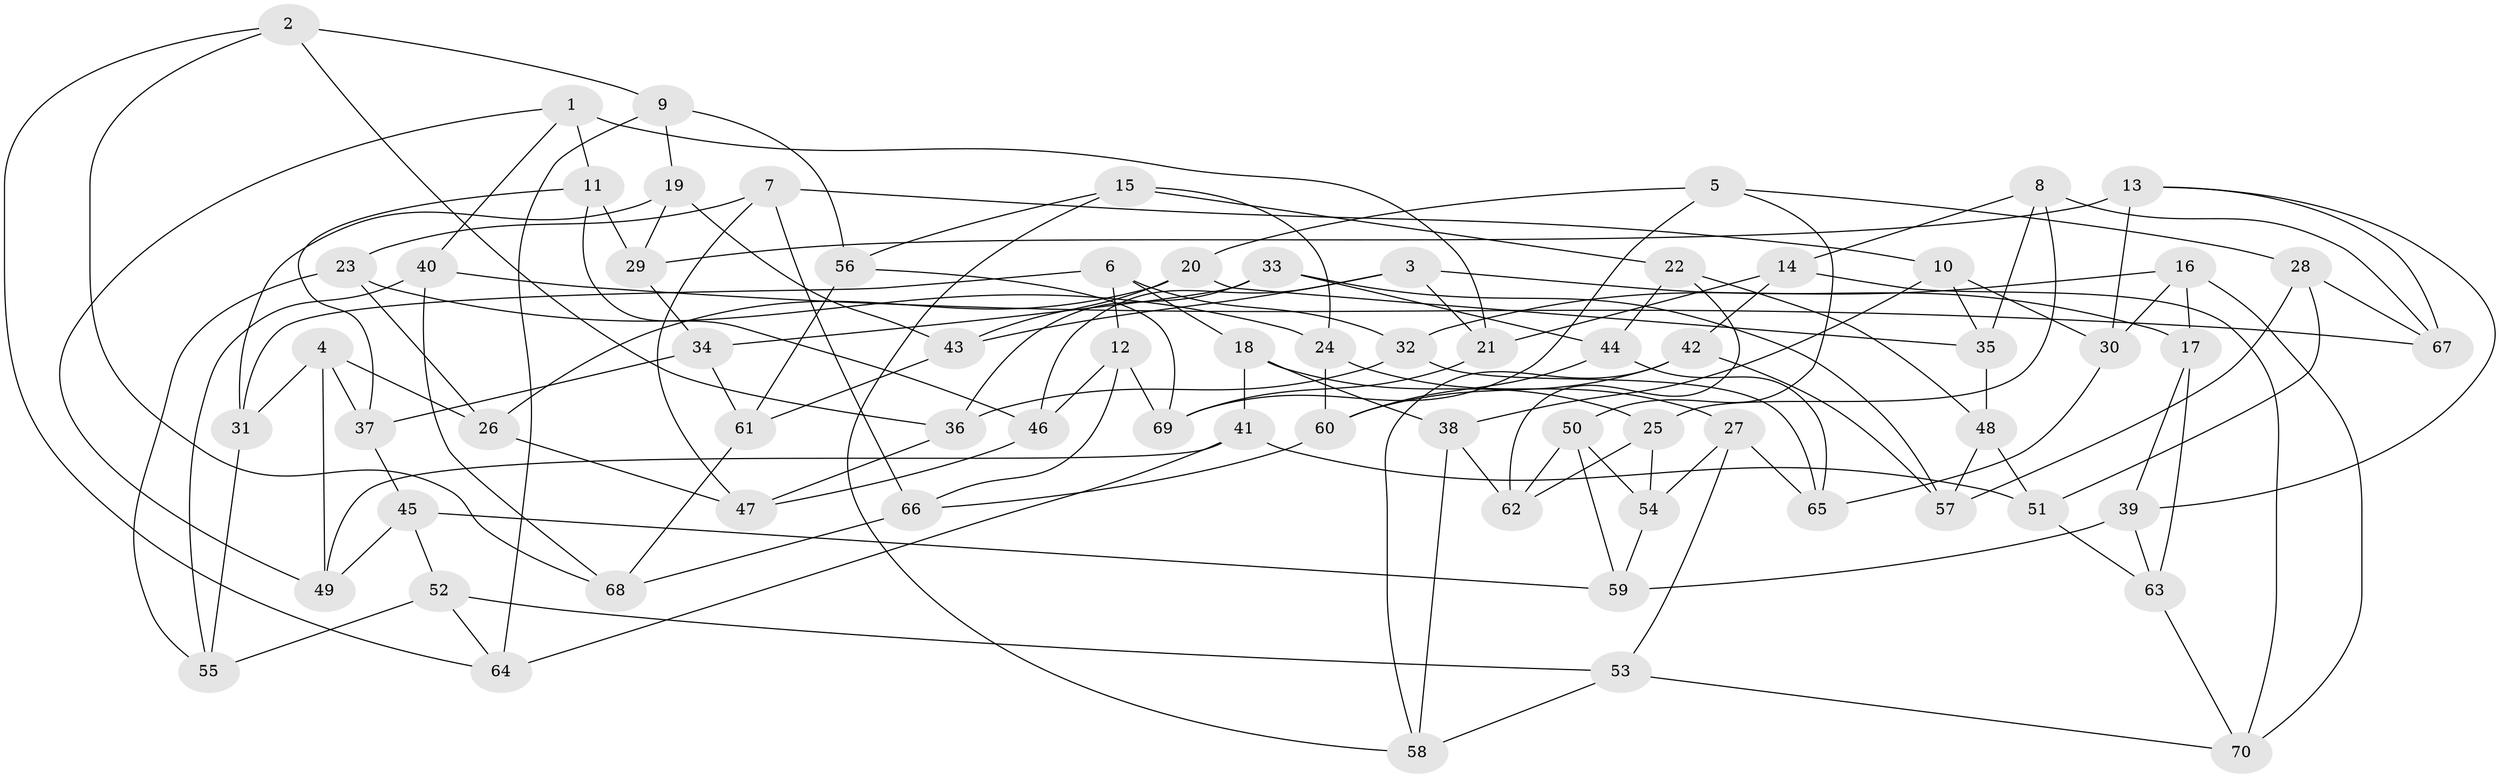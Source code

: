 // coarse degree distribution, {6: 0.5714285714285714, 4: 0.3333333333333333, 5: 0.09523809523809523}
// Generated by graph-tools (version 1.1) at 2025/24/03/03/25 07:24:23]
// undirected, 70 vertices, 140 edges
graph export_dot {
graph [start="1"]
  node [color=gray90,style=filled];
  1;
  2;
  3;
  4;
  5;
  6;
  7;
  8;
  9;
  10;
  11;
  12;
  13;
  14;
  15;
  16;
  17;
  18;
  19;
  20;
  21;
  22;
  23;
  24;
  25;
  26;
  27;
  28;
  29;
  30;
  31;
  32;
  33;
  34;
  35;
  36;
  37;
  38;
  39;
  40;
  41;
  42;
  43;
  44;
  45;
  46;
  47;
  48;
  49;
  50;
  51;
  52;
  53;
  54;
  55;
  56;
  57;
  58;
  59;
  60;
  61;
  62;
  63;
  64;
  65;
  66;
  67;
  68;
  69;
  70;
  1 -- 21;
  1 -- 11;
  1 -- 40;
  1 -- 49;
  2 -- 64;
  2 -- 36;
  2 -- 68;
  2 -- 9;
  3 -- 17;
  3 -- 21;
  3 -- 43;
  3 -- 46;
  4 -- 31;
  4 -- 49;
  4 -- 26;
  4 -- 37;
  5 -- 20;
  5 -- 50;
  5 -- 28;
  5 -- 69;
  6 -- 31;
  6 -- 18;
  6 -- 12;
  6 -- 32;
  7 -- 10;
  7 -- 47;
  7 -- 23;
  7 -- 66;
  8 -- 14;
  8 -- 67;
  8 -- 25;
  8 -- 35;
  9 -- 56;
  9 -- 64;
  9 -- 19;
  10 -- 38;
  10 -- 30;
  10 -- 35;
  11 -- 37;
  11 -- 46;
  11 -- 29;
  12 -- 66;
  12 -- 69;
  12 -- 46;
  13 -- 39;
  13 -- 29;
  13 -- 30;
  13 -- 67;
  14 -- 42;
  14 -- 21;
  14 -- 70;
  15 -- 24;
  15 -- 58;
  15 -- 22;
  15 -- 56;
  16 -- 70;
  16 -- 30;
  16 -- 32;
  16 -- 17;
  17 -- 63;
  17 -- 39;
  18 -- 41;
  18 -- 38;
  18 -- 25;
  19 -- 43;
  19 -- 31;
  19 -- 29;
  20 -- 43;
  20 -- 35;
  20 -- 26;
  21 -- 69;
  22 -- 62;
  22 -- 48;
  22 -- 44;
  23 -- 26;
  23 -- 24;
  23 -- 55;
  24 -- 60;
  24 -- 27;
  25 -- 54;
  25 -- 62;
  26 -- 47;
  27 -- 54;
  27 -- 65;
  27 -- 53;
  28 -- 51;
  28 -- 67;
  28 -- 57;
  29 -- 34;
  30 -- 65;
  31 -- 55;
  32 -- 65;
  32 -- 36;
  33 -- 34;
  33 -- 36;
  33 -- 44;
  33 -- 57;
  34 -- 61;
  34 -- 37;
  35 -- 48;
  36 -- 47;
  37 -- 45;
  38 -- 62;
  38 -- 58;
  39 -- 63;
  39 -- 59;
  40 -- 67;
  40 -- 55;
  40 -- 68;
  41 -- 64;
  41 -- 51;
  41 -- 49;
  42 -- 57;
  42 -- 60;
  42 -- 58;
  43 -- 61;
  44 -- 65;
  44 -- 60;
  45 -- 49;
  45 -- 59;
  45 -- 52;
  46 -- 47;
  48 -- 57;
  48 -- 51;
  50 -- 62;
  50 -- 54;
  50 -- 59;
  51 -- 63;
  52 -- 53;
  52 -- 55;
  52 -- 64;
  53 -- 70;
  53 -- 58;
  54 -- 59;
  56 -- 69;
  56 -- 61;
  60 -- 66;
  61 -- 68;
  63 -- 70;
  66 -- 68;
}

